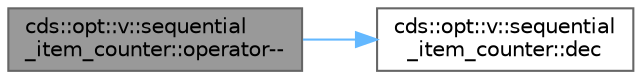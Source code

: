 digraph "cds::opt::v::sequential_item_counter::operator--"
{
 // LATEX_PDF_SIZE
  bgcolor="transparent";
  edge [fontname=Helvetica,fontsize=10,labelfontname=Helvetica,labelfontsize=10];
  node [fontname=Helvetica,fontsize=10,shape=box,height=0.2,width=0.4];
  rankdir="LR";
  Node1 [id="Node000001",label="cds::opt::v::sequential\l_item_counter::operator--",height=0.2,width=0.4,color="gray40", fillcolor="grey60", style="filled", fontcolor="black",tooltip="Postdecrement"];
  Node1 -> Node2 [id="edge1_Node000001_Node000002",color="steelblue1",style="solid",tooltip=" "];
  Node2 [id="Node000002",label="cds::opt::v::sequential\l_item_counter::dec",height=0.2,width=0.4,color="grey40", fillcolor="white", style="filled",URL="$classcds_1_1opt_1_1v_1_1sequential__item__counter.html#a0acacc0270b08c21f23474acbca84f10",tooltip="Decrements the counter. Semantics: postdecrement"];
}

